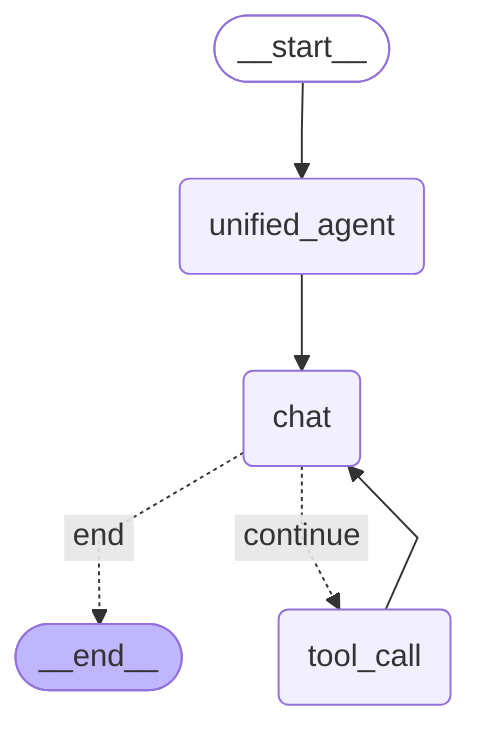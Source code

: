 ---
config:
  flowchart:
    curve: linear
---
graph TD;
	__start__([<p>__start__</p>]):::first
	unified_agent(unified_agent)
	chat(chat)
	tool_call(tool_call)
	__end__([<p>__end__</p>]):::last
	__start__ --> unified_agent;
	chat -. &nbsp;end&nbsp; .-> __end__;
	chat -. &nbsp;continue&nbsp; .-> tool_call;
	tool_call --> chat;
	unified_agent --> chat;
	classDef default fill:#f2f0ff,line-height:1.2
	classDef first fill-opacity:0
	classDef last fill:#bfb6fc